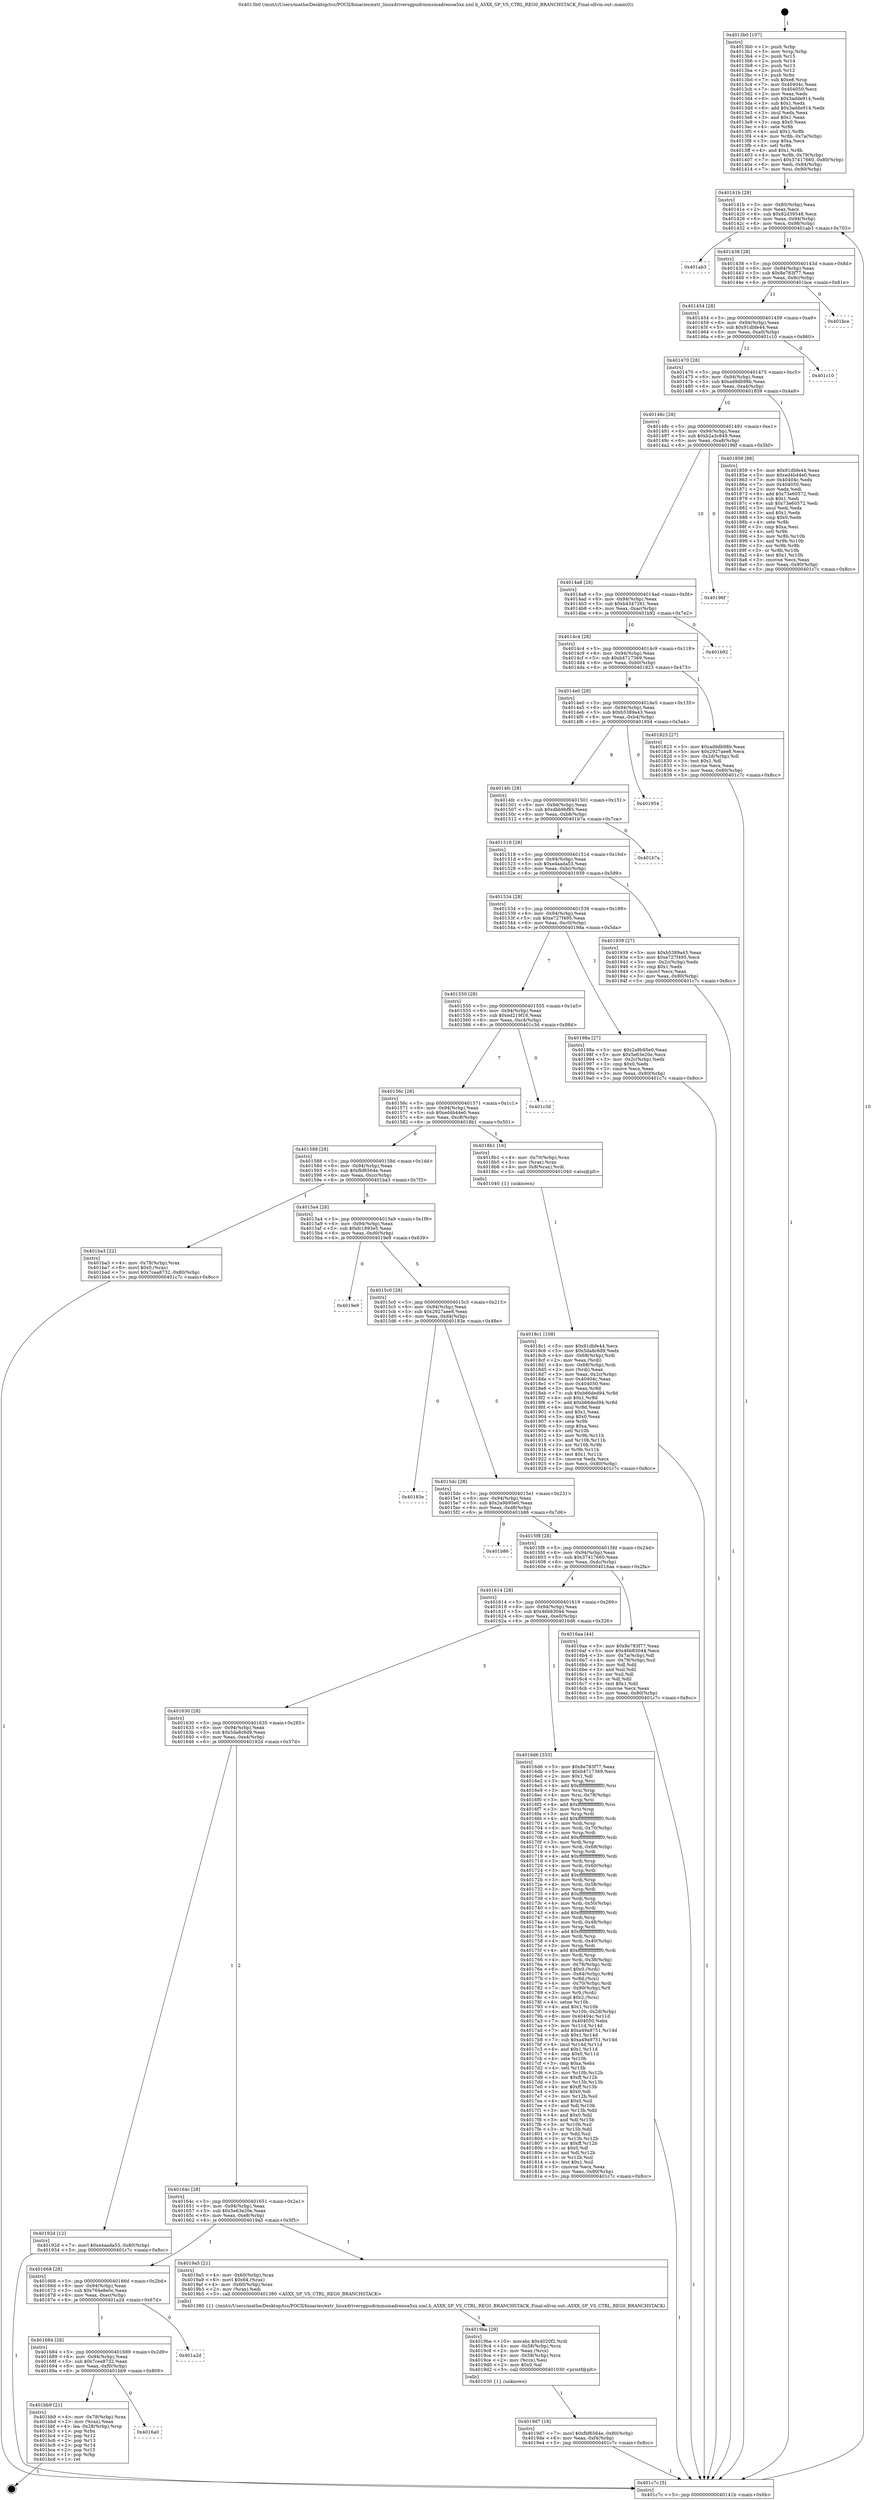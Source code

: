 digraph "0x4013b0" {
  label = "0x4013b0 (/mnt/c/Users/mathe/Desktop/tcc/POCII/binaries/extr_linuxdriversgpudrmmsmadrenoa5xx.xml.h_A5XX_SP_VS_CTRL_REG0_BRANCHSTACK_Final-ollvm.out::main(0))"
  labelloc = "t"
  node[shape=record]

  Entry [label="",width=0.3,height=0.3,shape=circle,fillcolor=black,style=filled]
  "0x40141b" [label="{
     0x40141b [29]\l
     | [instrs]\l
     &nbsp;&nbsp;0x40141b \<+3\>: mov -0x80(%rbp),%eax\l
     &nbsp;&nbsp;0x40141e \<+2\>: mov %eax,%ecx\l
     &nbsp;&nbsp;0x401420 \<+6\>: sub $0x82d39548,%ecx\l
     &nbsp;&nbsp;0x401426 \<+6\>: mov %eax,-0x94(%rbp)\l
     &nbsp;&nbsp;0x40142c \<+6\>: mov %ecx,-0x98(%rbp)\l
     &nbsp;&nbsp;0x401432 \<+6\>: je 0000000000401ab3 \<main+0x703\>\l
  }"]
  "0x401ab3" [label="{
     0x401ab3\l
  }", style=dashed]
  "0x401438" [label="{
     0x401438 [28]\l
     | [instrs]\l
     &nbsp;&nbsp;0x401438 \<+5\>: jmp 000000000040143d \<main+0x8d\>\l
     &nbsp;&nbsp;0x40143d \<+6\>: mov -0x94(%rbp),%eax\l
     &nbsp;&nbsp;0x401443 \<+5\>: sub $0x8e783f77,%eax\l
     &nbsp;&nbsp;0x401448 \<+6\>: mov %eax,-0x9c(%rbp)\l
     &nbsp;&nbsp;0x40144e \<+6\>: je 0000000000401bce \<main+0x81e\>\l
  }"]
  Exit [label="",width=0.3,height=0.3,shape=circle,fillcolor=black,style=filled,peripheries=2]
  "0x401bce" [label="{
     0x401bce\l
  }", style=dashed]
  "0x401454" [label="{
     0x401454 [28]\l
     | [instrs]\l
     &nbsp;&nbsp;0x401454 \<+5\>: jmp 0000000000401459 \<main+0xa9\>\l
     &nbsp;&nbsp;0x401459 \<+6\>: mov -0x94(%rbp),%eax\l
     &nbsp;&nbsp;0x40145f \<+5\>: sub $0x91dbfe44,%eax\l
     &nbsp;&nbsp;0x401464 \<+6\>: mov %eax,-0xa0(%rbp)\l
     &nbsp;&nbsp;0x40146a \<+6\>: je 0000000000401c10 \<main+0x860\>\l
  }"]
  "0x4016a0" [label="{
     0x4016a0\l
  }", style=dashed]
  "0x401c10" [label="{
     0x401c10\l
  }", style=dashed]
  "0x401470" [label="{
     0x401470 [28]\l
     | [instrs]\l
     &nbsp;&nbsp;0x401470 \<+5\>: jmp 0000000000401475 \<main+0xc5\>\l
     &nbsp;&nbsp;0x401475 \<+6\>: mov -0x94(%rbp),%eax\l
     &nbsp;&nbsp;0x40147b \<+5\>: sub $0xad9db98b,%eax\l
     &nbsp;&nbsp;0x401480 \<+6\>: mov %eax,-0xa4(%rbp)\l
     &nbsp;&nbsp;0x401486 \<+6\>: je 0000000000401859 \<main+0x4a9\>\l
  }"]
  "0x401bb9" [label="{
     0x401bb9 [21]\l
     | [instrs]\l
     &nbsp;&nbsp;0x401bb9 \<+4\>: mov -0x78(%rbp),%rax\l
     &nbsp;&nbsp;0x401bbd \<+2\>: mov (%rax),%eax\l
     &nbsp;&nbsp;0x401bbf \<+4\>: lea -0x28(%rbp),%rsp\l
     &nbsp;&nbsp;0x401bc3 \<+1\>: pop %rbx\l
     &nbsp;&nbsp;0x401bc4 \<+2\>: pop %r12\l
     &nbsp;&nbsp;0x401bc6 \<+2\>: pop %r13\l
     &nbsp;&nbsp;0x401bc8 \<+2\>: pop %r14\l
     &nbsp;&nbsp;0x401bca \<+2\>: pop %r15\l
     &nbsp;&nbsp;0x401bcc \<+1\>: pop %rbp\l
     &nbsp;&nbsp;0x401bcd \<+1\>: ret\l
  }"]
  "0x401859" [label="{
     0x401859 [88]\l
     | [instrs]\l
     &nbsp;&nbsp;0x401859 \<+5\>: mov $0x91dbfe44,%eax\l
     &nbsp;&nbsp;0x40185e \<+5\>: mov $0xed4b44e0,%ecx\l
     &nbsp;&nbsp;0x401863 \<+7\>: mov 0x40404c,%edx\l
     &nbsp;&nbsp;0x40186a \<+7\>: mov 0x404050,%esi\l
     &nbsp;&nbsp;0x401871 \<+2\>: mov %edx,%edi\l
     &nbsp;&nbsp;0x401873 \<+6\>: add $0x73e60572,%edi\l
     &nbsp;&nbsp;0x401879 \<+3\>: sub $0x1,%edi\l
     &nbsp;&nbsp;0x40187c \<+6\>: sub $0x73e60572,%edi\l
     &nbsp;&nbsp;0x401882 \<+3\>: imul %edi,%edx\l
     &nbsp;&nbsp;0x401885 \<+3\>: and $0x1,%edx\l
     &nbsp;&nbsp;0x401888 \<+3\>: cmp $0x0,%edx\l
     &nbsp;&nbsp;0x40188b \<+4\>: sete %r8b\l
     &nbsp;&nbsp;0x40188f \<+3\>: cmp $0xa,%esi\l
     &nbsp;&nbsp;0x401892 \<+4\>: setl %r9b\l
     &nbsp;&nbsp;0x401896 \<+3\>: mov %r8b,%r10b\l
     &nbsp;&nbsp;0x401899 \<+3\>: and %r9b,%r10b\l
     &nbsp;&nbsp;0x40189c \<+3\>: xor %r9b,%r8b\l
     &nbsp;&nbsp;0x40189f \<+3\>: or %r8b,%r10b\l
     &nbsp;&nbsp;0x4018a2 \<+4\>: test $0x1,%r10b\l
     &nbsp;&nbsp;0x4018a6 \<+3\>: cmovne %ecx,%eax\l
     &nbsp;&nbsp;0x4018a9 \<+3\>: mov %eax,-0x80(%rbp)\l
     &nbsp;&nbsp;0x4018ac \<+5\>: jmp 0000000000401c7c \<main+0x8cc\>\l
  }"]
  "0x40148c" [label="{
     0x40148c [28]\l
     | [instrs]\l
     &nbsp;&nbsp;0x40148c \<+5\>: jmp 0000000000401491 \<main+0xe1\>\l
     &nbsp;&nbsp;0x401491 \<+6\>: mov -0x94(%rbp),%eax\l
     &nbsp;&nbsp;0x401497 \<+5\>: sub $0xb2a3c849,%eax\l
     &nbsp;&nbsp;0x40149c \<+6\>: mov %eax,-0xa8(%rbp)\l
     &nbsp;&nbsp;0x4014a2 \<+6\>: je 000000000040196f \<main+0x5bf\>\l
  }"]
  "0x401684" [label="{
     0x401684 [28]\l
     | [instrs]\l
     &nbsp;&nbsp;0x401684 \<+5\>: jmp 0000000000401689 \<main+0x2d9\>\l
     &nbsp;&nbsp;0x401689 \<+6\>: mov -0x94(%rbp),%eax\l
     &nbsp;&nbsp;0x40168f \<+5\>: sub $0x7cea8732,%eax\l
     &nbsp;&nbsp;0x401694 \<+6\>: mov %eax,-0xf0(%rbp)\l
     &nbsp;&nbsp;0x40169a \<+6\>: je 0000000000401bb9 \<main+0x809\>\l
  }"]
  "0x40196f" [label="{
     0x40196f\l
  }", style=dashed]
  "0x4014a8" [label="{
     0x4014a8 [28]\l
     | [instrs]\l
     &nbsp;&nbsp;0x4014a8 \<+5\>: jmp 00000000004014ad \<main+0xfd\>\l
     &nbsp;&nbsp;0x4014ad \<+6\>: mov -0x94(%rbp),%eax\l
     &nbsp;&nbsp;0x4014b3 \<+5\>: sub $0xb4347261,%eax\l
     &nbsp;&nbsp;0x4014b8 \<+6\>: mov %eax,-0xac(%rbp)\l
     &nbsp;&nbsp;0x4014be \<+6\>: je 0000000000401b92 \<main+0x7e2\>\l
  }"]
  "0x401a2d" [label="{
     0x401a2d\l
  }", style=dashed]
  "0x401b92" [label="{
     0x401b92\l
  }", style=dashed]
  "0x4014c4" [label="{
     0x4014c4 [28]\l
     | [instrs]\l
     &nbsp;&nbsp;0x4014c4 \<+5\>: jmp 00000000004014c9 \<main+0x119\>\l
     &nbsp;&nbsp;0x4014c9 \<+6\>: mov -0x94(%rbp),%eax\l
     &nbsp;&nbsp;0x4014cf \<+5\>: sub $0xb4717369,%eax\l
     &nbsp;&nbsp;0x4014d4 \<+6\>: mov %eax,-0xb0(%rbp)\l
     &nbsp;&nbsp;0x4014da \<+6\>: je 0000000000401823 \<main+0x473\>\l
  }"]
  "0x4019d7" [label="{
     0x4019d7 [18]\l
     | [instrs]\l
     &nbsp;&nbsp;0x4019d7 \<+7\>: movl $0xfbf6564e,-0x80(%rbp)\l
     &nbsp;&nbsp;0x4019de \<+6\>: mov %eax,-0xf4(%rbp)\l
     &nbsp;&nbsp;0x4019e4 \<+5\>: jmp 0000000000401c7c \<main+0x8cc\>\l
  }"]
  "0x401823" [label="{
     0x401823 [27]\l
     | [instrs]\l
     &nbsp;&nbsp;0x401823 \<+5\>: mov $0xad9db98b,%eax\l
     &nbsp;&nbsp;0x401828 \<+5\>: mov $0x2927aee8,%ecx\l
     &nbsp;&nbsp;0x40182d \<+3\>: mov -0x2d(%rbp),%dl\l
     &nbsp;&nbsp;0x401830 \<+3\>: test $0x1,%dl\l
     &nbsp;&nbsp;0x401833 \<+3\>: cmovne %ecx,%eax\l
     &nbsp;&nbsp;0x401836 \<+3\>: mov %eax,-0x80(%rbp)\l
     &nbsp;&nbsp;0x401839 \<+5\>: jmp 0000000000401c7c \<main+0x8cc\>\l
  }"]
  "0x4014e0" [label="{
     0x4014e0 [28]\l
     | [instrs]\l
     &nbsp;&nbsp;0x4014e0 \<+5\>: jmp 00000000004014e5 \<main+0x135\>\l
     &nbsp;&nbsp;0x4014e5 \<+6\>: mov -0x94(%rbp),%eax\l
     &nbsp;&nbsp;0x4014eb \<+5\>: sub $0xb5389a43,%eax\l
     &nbsp;&nbsp;0x4014f0 \<+6\>: mov %eax,-0xb4(%rbp)\l
     &nbsp;&nbsp;0x4014f6 \<+6\>: je 0000000000401954 \<main+0x5a4\>\l
  }"]
  "0x4019ba" [label="{
     0x4019ba [29]\l
     | [instrs]\l
     &nbsp;&nbsp;0x4019ba \<+10\>: movabs $0x4020f2,%rdi\l
     &nbsp;&nbsp;0x4019c4 \<+4\>: mov -0x58(%rbp),%rcx\l
     &nbsp;&nbsp;0x4019c8 \<+2\>: mov %eax,(%rcx)\l
     &nbsp;&nbsp;0x4019ca \<+4\>: mov -0x58(%rbp),%rcx\l
     &nbsp;&nbsp;0x4019ce \<+2\>: mov (%rcx),%esi\l
     &nbsp;&nbsp;0x4019d0 \<+2\>: mov $0x0,%al\l
     &nbsp;&nbsp;0x4019d2 \<+5\>: call 0000000000401030 \<printf@plt\>\l
     | [calls]\l
     &nbsp;&nbsp;0x401030 \{1\} (unknown)\l
  }"]
  "0x401954" [label="{
     0x401954\l
  }", style=dashed]
  "0x4014fc" [label="{
     0x4014fc [28]\l
     | [instrs]\l
     &nbsp;&nbsp;0x4014fc \<+5\>: jmp 0000000000401501 \<main+0x151\>\l
     &nbsp;&nbsp;0x401501 \<+6\>: mov -0x94(%rbp),%eax\l
     &nbsp;&nbsp;0x401507 \<+5\>: sub $0xdbb9bf85,%eax\l
     &nbsp;&nbsp;0x40150c \<+6\>: mov %eax,-0xb8(%rbp)\l
     &nbsp;&nbsp;0x401512 \<+6\>: je 0000000000401b7a \<main+0x7ca\>\l
  }"]
  "0x401668" [label="{
     0x401668 [28]\l
     | [instrs]\l
     &nbsp;&nbsp;0x401668 \<+5\>: jmp 000000000040166d \<main+0x2bd\>\l
     &nbsp;&nbsp;0x40166d \<+6\>: mov -0x94(%rbp),%eax\l
     &nbsp;&nbsp;0x401673 \<+5\>: sub $0x764e8e0c,%eax\l
     &nbsp;&nbsp;0x401678 \<+6\>: mov %eax,-0xec(%rbp)\l
     &nbsp;&nbsp;0x40167e \<+6\>: je 0000000000401a2d \<main+0x67d\>\l
  }"]
  "0x401b7a" [label="{
     0x401b7a\l
  }", style=dashed]
  "0x401518" [label="{
     0x401518 [28]\l
     | [instrs]\l
     &nbsp;&nbsp;0x401518 \<+5\>: jmp 000000000040151d \<main+0x16d\>\l
     &nbsp;&nbsp;0x40151d \<+6\>: mov -0x94(%rbp),%eax\l
     &nbsp;&nbsp;0x401523 \<+5\>: sub $0xe4aada53,%eax\l
     &nbsp;&nbsp;0x401528 \<+6\>: mov %eax,-0xbc(%rbp)\l
     &nbsp;&nbsp;0x40152e \<+6\>: je 0000000000401939 \<main+0x589\>\l
  }"]
  "0x4019a5" [label="{
     0x4019a5 [21]\l
     | [instrs]\l
     &nbsp;&nbsp;0x4019a5 \<+4\>: mov -0x60(%rbp),%rax\l
     &nbsp;&nbsp;0x4019a9 \<+6\>: movl $0x64,(%rax)\l
     &nbsp;&nbsp;0x4019af \<+4\>: mov -0x60(%rbp),%rax\l
     &nbsp;&nbsp;0x4019b3 \<+2\>: mov (%rax),%edi\l
     &nbsp;&nbsp;0x4019b5 \<+5\>: call 0000000000401380 \<A5XX_SP_VS_CTRL_REG0_BRANCHSTACK\>\l
     | [calls]\l
     &nbsp;&nbsp;0x401380 \{1\} (/mnt/c/Users/mathe/Desktop/tcc/POCII/binaries/extr_linuxdriversgpudrmmsmadrenoa5xx.xml.h_A5XX_SP_VS_CTRL_REG0_BRANCHSTACK_Final-ollvm.out::A5XX_SP_VS_CTRL_REG0_BRANCHSTACK)\l
  }"]
  "0x401939" [label="{
     0x401939 [27]\l
     | [instrs]\l
     &nbsp;&nbsp;0x401939 \<+5\>: mov $0xb5389a43,%eax\l
     &nbsp;&nbsp;0x40193e \<+5\>: mov $0xe727f495,%ecx\l
     &nbsp;&nbsp;0x401943 \<+3\>: mov -0x2c(%rbp),%edx\l
     &nbsp;&nbsp;0x401946 \<+3\>: cmp $0x1,%edx\l
     &nbsp;&nbsp;0x401949 \<+3\>: cmovl %ecx,%eax\l
     &nbsp;&nbsp;0x40194c \<+3\>: mov %eax,-0x80(%rbp)\l
     &nbsp;&nbsp;0x40194f \<+5\>: jmp 0000000000401c7c \<main+0x8cc\>\l
  }"]
  "0x401534" [label="{
     0x401534 [28]\l
     | [instrs]\l
     &nbsp;&nbsp;0x401534 \<+5\>: jmp 0000000000401539 \<main+0x189\>\l
     &nbsp;&nbsp;0x401539 \<+6\>: mov -0x94(%rbp),%eax\l
     &nbsp;&nbsp;0x40153f \<+5\>: sub $0xe727f495,%eax\l
     &nbsp;&nbsp;0x401544 \<+6\>: mov %eax,-0xc0(%rbp)\l
     &nbsp;&nbsp;0x40154a \<+6\>: je 000000000040198a \<main+0x5da\>\l
  }"]
  "0x40164c" [label="{
     0x40164c [28]\l
     | [instrs]\l
     &nbsp;&nbsp;0x40164c \<+5\>: jmp 0000000000401651 \<main+0x2a1\>\l
     &nbsp;&nbsp;0x401651 \<+6\>: mov -0x94(%rbp),%eax\l
     &nbsp;&nbsp;0x401657 \<+5\>: sub $0x5e63e20e,%eax\l
     &nbsp;&nbsp;0x40165c \<+6\>: mov %eax,-0xe8(%rbp)\l
     &nbsp;&nbsp;0x401662 \<+6\>: je 00000000004019a5 \<main+0x5f5\>\l
  }"]
  "0x40198a" [label="{
     0x40198a [27]\l
     | [instrs]\l
     &nbsp;&nbsp;0x40198a \<+5\>: mov $0x2a9b95e0,%eax\l
     &nbsp;&nbsp;0x40198f \<+5\>: mov $0x5e63e20e,%ecx\l
     &nbsp;&nbsp;0x401994 \<+3\>: mov -0x2c(%rbp),%edx\l
     &nbsp;&nbsp;0x401997 \<+3\>: cmp $0x0,%edx\l
     &nbsp;&nbsp;0x40199a \<+3\>: cmove %ecx,%eax\l
     &nbsp;&nbsp;0x40199d \<+3\>: mov %eax,-0x80(%rbp)\l
     &nbsp;&nbsp;0x4019a0 \<+5\>: jmp 0000000000401c7c \<main+0x8cc\>\l
  }"]
  "0x401550" [label="{
     0x401550 [28]\l
     | [instrs]\l
     &nbsp;&nbsp;0x401550 \<+5\>: jmp 0000000000401555 \<main+0x1a5\>\l
     &nbsp;&nbsp;0x401555 \<+6\>: mov -0x94(%rbp),%eax\l
     &nbsp;&nbsp;0x40155b \<+5\>: sub $0xed219f16,%eax\l
     &nbsp;&nbsp;0x401560 \<+6\>: mov %eax,-0xc4(%rbp)\l
     &nbsp;&nbsp;0x401566 \<+6\>: je 0000000000401c3d \<main+0x88d\>\l
  }"]
  "0x40192d" [label="{
     0x40192d [12]\l
     | [instrs]\l
     &nbsp;&nbsp;0x40192d \<+7\>: movl $0xe4aada53,-0x80(%rbp)\l
     &nbsp;&nbsp;0x401934 \<+5\>: jmp 0000000000401c7c \<main+0x8cc\>\l
  }"]
  "0x401c3d" [label="{
     0x401c3d\l
  }", style=dashed]
  "0x40156c" [label="{
     0x40156c [28]\l
     | [instrs]\l
     &nbsp;&nbsp;0x40156c \<+5\>: jmp 0000000000401571 \<main+0x1c1\>\l
     &nbsp;&nbsp;0x401571 \<+6\>: mov -0x94(%rbp),%eax\l
     &nbsp;&nbsp;0x401577 \<+5\>: sub $0xed4b44e0,%eax\l
     &nbsp;&nbsp;0x40157c \<+6\>: mov %eax,-0xc8(%rbp)\l
     &nbsp;&nbsp;0x401582 \<+6\>: je 00000000004018b1 \<main+0x501\>\l
  }"]
  "0x4018c1" [label="{
     0x4018c1 [108]\l
     | [instrs]\l
     &nbsp;&nbsp;0x4018c1 \<+5\>: mov $0x91dbfe44,%ecx\l
     &nbsp;&nbsp;0x4018c6 \<+5\>: mov $0x5da8c6d9,%edx\l
     &nbsp;&nbsp;0x4018cb \<+4\>: mov -0x68(%rbp),%rdi\l
     &nbsp;&nbsp;0x4018cf \<+2\>: mov %eax,(%rdi)\l
     &nbsp;&nbsp;0x4018d1 \<+4\>: mov -0x68(%rbp),%rdi\l
     &nbsp;&nbsp;0x4018d5 \<+2\>: mov (%rdi),%eax\l
     &nbsp;&nbsp;0x4018d7 \<+3\>: mov %eax,-0x2c(%rbp)\l
     &nbsp;&nbsp;0x4018da \<+7\>: mov 0x40404c,%eax\l
     &nbsp;&nbsp;0x4018e1 \<+7\>: mov 0x404050,%esi\l
     &nbsp;&nbsp;0x4018e8 \<+3\>: mov %eax,%r8d\l
     &nbsp;&nbsp;0x4018eb \<+7\>: sub $0xb66ded94,%r8d\l
     &nbsp;&nbsp;0x4018f2 \<+4\>: sub $0x1,%r8d\l
     &nbsp;&nbsp;0x4018f6 \<+7\>: add $0xb66ded94,%r8d\l
     &nbsp;&nbsp;0x4018fd \<+4\>: imul %r8d,%eax\l
     &nbsp;&nbsp;0x401901 \<+3\>: and $0x1,%eax\l
     &nbsp;&nbsp;0x401904 \<+3\>: cmp $0x0,%eax\l
     &nbsp;&nbsp;0x401907 \<+4\>: sete %r9b\l
     &nbsp;&nbsp;0x40190b \<+3\>: cmp $0xa,%esi\l
     &nbsp;&nbsp;0x40190e \<+4\>: setl %r10b\l
     &nbsp;&nbsp;0x401912 \<+3\>: mov %r9b,%r11b\l
     &nbsp;&nbsp;0x401915 \<+3\>: and %r10b,%r11b\l
     &nbsp;&nbsp;0x401918 \<+3\>: xor %r10b,%r9b\l
     &nbsp;&nbsp;0x40191b \<+3\>: or %r9b,%r11b\l
     &nbsp;&nbsp;0x40191e \<+4\>: test $0x1,%r11b\l
     &nbsp;&nbsp;0x401922 \<+3\>: cmovne %edx,%ecx\l
     &nbsp;&nbsp;0x401925 \<+3\>: mov %ecx,-0x80(%rbp)\l
     &nbsp;&nbsp;0x401928 \<+5\>: jmp 0000000000401c7c \<main+0x8cc\>\l
  }"]
  "0x4018b1" [label="{
     0x4018b1 [16]\l
     | [instrs]\l
     &nbsp;&nbsp;0x4018b1 \<+4\>: mov -0x70(%rbp),%rax\l
     &nbsp;&nbsp;0x4018b5 \<+3\>: mov (%rax),%rax\l
     &nbsp;&nbsp;0x4018b8 \<+4\>: mov 0x8(%rax),%rdi\l
     &nbsp;&nbsp;0x4018bc \<+5\>: call 0000000000401040 \<atoi@plt\>\l
     | [calls]\l
     &nbsp;&nbsp;0x401040 \{1\} (unknown)\l
  }"]
  "0x401588" [label="{
     0x401588 [28]\l
     | [instrs]\l
     &nbsp;&nbsp;0x401588 \<+5\>: jmp 000000000040158d \<main+0x1dd\>\l
     &nbsp;&nbsp;0x40158d \<+6\>: mov -0x94(%rbp),%eax\l
     &nbsp;&nbsp;0x401593 \<+5\>: sub $0xfbf6564e,%eax\l
     &nbsp;&nbsp;0x401598 \<+6\>: mov %eax,-0xcc(%rbp)\l
     &nbsp;&nbsp;0x40159e \<+6\>: je 0000000000401ba3 \<main+0x7f3\>\l
  }"]
  "0x401630" [label="{
     0x401630 [28]\l
     | [instrs]\l
     &nbsp;&nbsp;0x401630 \<+5\>: jmp 0000000000401635 \<main+0x285\>\l
     &nbsp;&nbsp;0x401635 \<+6\>: mov -0x94(%rbp),%eax\l
     &nbsp;&nbsp;0x40163b \<+5\>: sub $0x5da8c6d9,%eax\l
     &nbsp;&nbsp;0x401640 \<+6\>: mov %eax,-0xe4(%rbp)\l
     &nbsp;&nbsp;0x401646 \<+6\>: je 000000000040192d \<main+0x57d\>\l
  }"]
  "0x401ba3" [label="{
     0x401ba3 [22]\l
     | [instrs]\l
     &nbsp;&nbsp;0x401ba3 \<+4\>: mov -0x78(%rbp),%rax\l
     &nbsp;&nbsp;0x401ba7 \<+6\>: movl $0x0,(%rax)\l
     &nbsp;&nbsp;0x401bad \<+7\>: movl $0x7cea8732,-0x80(%rbp)\l
     &nbsp;&nbsp;0x401bb4 \<+5\>: jmp 0000000000401c7c \<main+0x8cc\>\l
  }"]
  "0x4015a4" [label="{
     0x4015a4 [28]\l
     | [instrs]\l
     &nbsp;&nbsp;0x4015a4 \<+5\>: jmp 00000000004015a9 \<main+0x1f9\>\l
     &nbsp;&nbsp;0x4015a9 \<+6\>: mov -0x94(%rbp),%eax\l
     &nbsp;&nbsp;0x4015af \<+5\>: sub $0xfc1893e5,%eax\l
     &nbsp;&nbsp;0x4015b4 \<+6\>: mov %eax,-0xd0(%rbp)\l
     &nbsp;&nbsp;0x4015ba \<+6\>: je 00000000004019e9 \<main+0x639\>\l
  }"]
  "0x4016d6" [label="{
     0x4016d6 [333]\l
     | [instrs]\l
     &nbsp;&nbsp;0x4016d6 \<+5\>: mov $0x8e783f77,%eax\l
     &nbsp;&nbsp;0x4016db \<+5\>: mov $0xb4717369,%ecx\l
     &nbsp;&nbsp;0x4016e0 \<+2\>: mov $0x1,%dl\l
     &nbsp;&nbsp;0x4016e2 \<+3\>: mov %rsp,%rsi\l
     &nbsp;&nbsp;0x4016e5 \<+4\>: add $0xfffffffffffffff0,%rsi\l
     &nbsp;&nbsp;0x4016e9 \<+3\>: mov %rsi,%rsp\l
     &nbsp;&nbsp;0x4016ec \<+4\>: mov %rsi,-0x78(%rbp)\l
     &nbsp;&nbsp;0x4016f0 \<+3\>: mov %rsp,%rsi\l
     &nbsp;&nbsp;0x4016f3 \<+4\>: add $0xfffffffffffffff0,%rsi\l
     &nbsp;&nbsp;0x4016f7 \<+3\>: mov %rsi,%rsp\l
     &nbsp;&nbsp;0x4016fa \<+3\>: mov %rsp,%rdi\l
     &nbsp;&nbsp;0x4016fd \<+4\>: add $0xfffffffffffffff0,%rdi\l
     &nbsp;&nbsp;0x401701 \<+3\>: mov %rdi,%rsp\l
     &nbsp;&nbsp;0x401704 \<+4\>: mov %rdi,-0x70(%rbp)\l
     &nbsp;&nbsp;0x401708 \<+3\>: mov %rsp,%rdi\l
     &nbsp;&nbsp;0x40170b \<+4\>: add $0xfffffffffffffff0,%rdi\l
     &nbsp;&nbsp;0x40170f \<+3\>: mov %rdi,%rsp\l
     &nbsp;&nbsp;0x401712 \<+4\>: mov %rdi,-0x68(%rbp)\l
     &nbsp;&nbsp;0x401716 \<+3\>: mov %rsp,%rdi\l
     &nbsp;&nbsp;0x401719 \<+4\>: add $0xfffffffffffffff0,%rdi\l
     &nbsp;&nbsp;0x40171d \<+3\>: mov %rdi,%rsp\l
     &nbsp;&nbsp;0x401720 \<+4\>: mov %rdi,-0x60(%rbp)\l
     &nbsp;&nbsp;0x401724 \<+3\>: mov %rsp,%rdi\l
     &nbsp;&nbsp;0x401727 \<+4\>: add $0xfffffffffffffff0,%rdi\l
     &nbsp;&nbsp;0x40172b \<+3\>: mov %rdi,%rsp\l
     &nbsp;&nbsp;0x40172e \<+4\>: mov %rdi,-0x58(%rbp)\l
     &nbsp;&nbsp;0x401732 \<+3\>: mov %rsp,%rdi\l
     &nbsp;&nbsp;0x401735 \<+4\>: add $0xfffffffffffffff0,%rdi\l
     &nbsp;&nbsp;0x401739 \<+3\>: mov %rdi,%rsp\l
     &nbsp;&nbsp;0x40173c \<+4\>: mov %rdi,-0x50(%rbp)\l
     &nbsp;&nbsp;0x401740 \<+3\>: mov %rsp,%rdi\l
     &nbsp;&nbsp;0x401743 \<+4\>: add $0xfffffffffffffff0,%rdi\l
     &nbsp;&nbsp;0x401747 \<+3\>: mov %rdi,%rsp\l
     &nbsp;&nbsp;0x40174a \<+4\>: mov %rdi,-0x48(%rbp)\l
     &nbsp;&nbsp;0x40174e \<+3\>: mov %rsp,%rdi\l
     &nbsp;&nbsp;0x401751 \<+4\>: add $0xfffffffffffffff0,%rdi\l
     &nbsp;&nbsp;0x401755 \<+3\>: mov %rdi,%rsp\l
     &nbsp;&nbsp;0x401758 \<+4\>: mov %rdi,-0x40(%rbp)\l
     &nbsp;&nbsp;0x40175c \<+3\>: mov %rsp,%rdi\l
     &nbsp;&nbsp;0x40175f \<+4\>: add $0xfffffffffffffff0,%rdi\l
     &nbsp;&nbsp;0x401763 \<+3\>: mov %rdi,%rsp\l
     &nbsp;&nbsp;0x401766 \<+4\>: mov %rdi,-0x38(%rbp)\l
     &nbsp;&nbsp;0x40176a \<+4\>: mov -0x78(%rbp),%rdi\l
     &nbsp;&nbsp;0x40176e \<+6\>: movl $0x0,(%rdi)\l
     &nbsp;&nbsp;0x401774 \<+7\>: mov -0x84(%rbp),%r8d\l
     &nbsp;&nbsp;0x40177b \<+3\>: mov %r8d,(%rsi)\l
     &nbsp;&nbsp;0x40177e \<+4\>: mov -0x70(%rbp),%rdi\l
     &nbsp;&nbsp;0x401782 \<+7\>: mov -0x90(%rbp),%r9\l
     &nbsp;&nbsp;0x401789 \<+3\>: mov %r9,(%rdi)\l
     &nbsp;&nbsp;0x40178c \<+3\>: cmpl $0x2,(%rsi)\l
     &nbsp;&nbsp;0x40178f \<+4\>: setne %r10b\l
     &nbsp;&nbsp;0x401793 \<+4\>: and $0x1,%r10b\l
     &nbsp;&nbsp;0x401797 \<+4\>: mov %r10b,-0x2d(%rbp)\l
     &nbsp;&nbsp;0x40179b \<+8\>: mov 0x40404c,%r11d\l
     &nbsp;&nbsp;0x4017a3 \<+7\>: mov 0x404050,%ebx\l
     &nbsp;&nbsp;0x4017aa \<+3\>: mov %r11d,%r14d\l
     &nbsp;&nbsp;0x4017ad \<+7\>: add $0xa49a9751,%r14d\l
     &nbsp;&nbsp;0x4017b4 \<+4\>: sub $0x1,%r14d\l
     &nbsp;&nbsp;0x4017b8 \<+7\>: sub $0xa49a9751,%r14d\l
     &nbsp;&nbsp;0x4017bf \<+4\>: imul %r14d,%r11d\l
     &nbsp;&nbsp;0x4017c3 \<+4\>: and $0x1,%r11d\l
     &nbsp;&nbsp;0x4017c7 \<+4\>: cmp $0x0,%r11d\l
     &nbsp;&nbsp;0x4017cb \<+4\>: sete %r10b\l
     &nbsp;&nbsp;0x4017cf \<+3\>: cmp $0xa,%ebx\l
     &nbsp;&nbsp;0x4017d2 \<+4\>: setl %r15b\l
     &nbsp;&nbsp;0x4017d6 \<+3\>: mov %r10b,%r12b\l
     &nbsp;&nbsp;0x4017d9 \<+4\>: xor $0xff,%r12b\l
     &nbsp;&nbsp;0x4017dd \<+3\>: mov %r15b,%r13b\l
     &nbsp;&nbsp;0x4017e0 \<+4\>: xor $0xff,%r13b\l
     &nbsp;&nbsp;0x4017e4 \<+3\>: xor $0x0,%dl\l
     &nbsp;&nbsp;0x4017e7 \<+3\>: mov %r12b,%sil\l
     &nbsp;&nbsp;0x4017ea \<+4\>: and $0x0,%sil\l
     &nbsp;&nbsp;0x4017ee \<+3\>: and %dl,%r10b\l
     &nbsp;&nbsp;0x4017f1 \<+3\>: mov %r13b,%dil\l
     &nbsp;&nbsp;0x4017f4 \<+4\>: and $0x0,%dil\l
     &nbsp;&nbsp;0x4017f8 \<+3\>: and %dl,%r15b\l
     &nbsp;&nbsp;0x4017fb \<+3\>: or %r10b,%sil\l
     &nbsp;&nbsp;0x4017fe \<+3\>: or %r15b,%dil\l
     &nbsp;&nbsp;0x401801 \<+3\>: xor %dil,%sil\l
     &nbsp;&nbsp;0x401804 \<+3\>: or %r13b,%r12b\l
     &nbsp;&nbsp;0x401807 \<+4\>: xor $0xff,%r12b\l
     &nbsp;&nbsp;0x40180b \<+3\>: or $0x0,%dl\l
     &nbsp;&nbsp;0x40180e \<+3\>: and %dl,%r12b\l
     &nbsp;&nbsp;0x401811 \<+3\>: or %r12b,%sil\l
     &nbsp;&nbsp;0x401814 \<+4\>: test $0x1,%sil\l
     &nbsp;&nbsp;0x401818 \<+3\>: cmovne %ecx,%eax\l
     &nbsp;&nbsp;0x40181b \<+3\>: mov %eax,-0x80(%rbp)\l
     &nbsp;&nbsp;0x40181e \<+5\>: jmp 0000000000401c7c \<main+0x8cc\>\l
  }"]
  "0x4019e9" [label="{
     0x4019e9\l
  }", style=dashed]
  "0x4015c0" [label="{
     0x4015c0 [28]\l
     | [instrs]\l
     &nbsp;&nbsp;0x4015c0 \<+5\>: jmp 00000000004015c5 \<main+0x215\>\l
     &nbsp;&nbsp;0x4015c5 \<+6\>: mov -0x94(%rbp),%eax\l
     &nbsp;&nbsp;0x4015cb \<+5\>: sub $0x2927aee8,%eax\l
     &nbsp;&nbsp;0x4015d0 \<+6\>: mov %eax,-0xd4(%rbp)\l
     &nbsp;&nbsp;0x4015d6 \<+6\>: je 000000000040183e \<main+0x48e\>\l
  }"]
  "0x4013b0" [label="{
     0x4013b0 [107]\l
     | [instrs]\l
     &nbsp;&nbsp;0x4013b0 \<+1\>: push %rbp\l
     &nbsp;&nbsp;0x4013b1 \<+3\>: mov %rsp,%rbp\l
     &nbsp;&nbsp;0x4013b4 \<+2\>: push %r15\l
     &nbsp;&nbsp;0x4013b6 \<+2\>: push %r14\l
     &nbsp;&nbsp;0x4013b8 \<+2\>: push %r13\l
     &nbsp;&nbsp;0x4013ba \<+2\>: push %r12\l
     &nbsp;&nbsp;0x4013bc \<+1\>: push %rbx\l
     &nbsp;&nbsp;0x4013bd \<+7\>: sub $0xe8,%rsp\l
     &nbsp;&nbsp;0x4013c4 \<+7\>: mov 0x40404c,%eax\l
     &nbsp;&nbsp;0x4013cb \<+7\>: mov 0x404050,%ecx\l
     &nbsp;&nbsp;0x4013d2 \<+2\>: mov %eax,%edx\l
     &nbsp;&nbsp;0x4013d4 \<+6\>: sub $0x3adde914,%edx\l
     &nbsp;&nbsp;0x4013da \<+3\>: sub $0x1,%edx\l
     &nbsp;&nbsp;0x4013dd \<+6\>: add $0x3adde914,%edx\l
     &nbsp;&nbsp;0x4013e3 \<+3\>: imul %edx,%eax\l
     &nbsp;&nbsp;0x4013e6 \<+3\>: and $0x1,%eax\l
     &nbsp;&nbsp;0x4013e9 \<+3\>: cmp $0x0,%eax\l
     &nbsp;&nbsp;0x4013ec \<+4\>: sete %r8b\l
     &nbsp;&nbsp;0x4013f0 \<+4\>: and $0x1,%r8b\l
     &nbsp;&nbsp;0x4013f4 \<+4\>: mov %r8b,-0x7a(%rbp)\l
     &nbsp;&nbsp;0x4013f8 \<+3\>: cmp $0xa,%ecx\l
     &nbsp;&nbsp;0x4013fb \<+4\>: setl %r8b\l
     &nbsp;&nbsp;0x4013ff \<+4\>: and $0x1,%r8b\l
     &nbsp;&nbsp;0x401403 \<+4\>: mov %r8b,-0x79(%rbp)\l
     &nbsp;&nbsp;0x401407 \<+7\>: movl $0x37417660,-0x80(%rbp)\l
     &nbsp;&nbsp;0x40140e \<+6\>: mov %edi,-0x84(%rbp)\l
     &nbsp;&nbsp;0x401414 \<+7\>: mov %rsi,-0x90(%rbp)\l
  }"]
  "0x40183e" [label="{
     0x40183e\l
  }", style=dashed]
  "0x4015dc" [label="{
     0x4015dc [28]\l
     | [instrs]\l
     &nbsp;&nbsp;0x4015dc \<+5\>: jmp 00000000004015e1 \<main+0x231\>\l
     &nbsp;&nbsp;0x4015e1 \<+6\>: mov -0x94(%rbp),%eax\l
     &nbsp;&nbsp;0x4015e7 \<+5\>: sub $0x2a9b95e0,%eax\l
     &nbsp;&nbsp;0x4015ec \<+6\>: mov %eax,-0xd8(%rbp)\l
     &nbsp;&nbsp;0x4015f2 \<+6\>: je 0000000000401b86 \<main+0x7d6\>\l
  }"]
  "0x401c7c" [label="{
     0x401c7c [5]\l
     | [instrs]\l
     &nbsp;&nbsp;0x401c7c \<+5\>: jmp 000000000040141b \<main+0x6b\>\l
  }"]
  "0x401b86" [label="{
     0x401b86\l
  }", style=dashed]
  "0x4015f8" [label="{
     0x4015f8 [28]\l
     | [instrs]\l
     &nbsp;&nbsp;0x4015f8 \<+5\>: jmp 00000000004015fd \<main+0x24d\>\l
     &nbsp;&nbsp;0x4015fd \<+6\>: mov -0x94(%rbp),%eax\l
     &nbsp;&nbsp;0x401603 \<+5\>: sub $0x37417660,%eax\l
     &nbsp;&nbsp;0x401608 \<+6\>: mov %eax,-0xdc(%rbp)\l
     &nbsp;&nbsp;0x40160e \<+6\>: je 00000000004016aa \<main+0x2fa\>\l
  }"]
  "0x401614" [label="{
     0x401614 [28]\l
     | [instrs]\l
     &nbsp;&nbsp;0x401614 \<+5\>: jmp 0000000000401619 \<main+0x269\>\l
     &nbsp;&nbsp;0x401619 \<+6\>: mov -0x94(%rbp),%eax\l
     &nbsp;&nbsp;0x40161f \<+5\>: sub $0x46b83044,%eax\l
     &nbsp;&nbsp;0x401624 \<+6\>: mov %eax,-0xe0(%rbp)\l
     &nbsp;&nbsp;0x40162a \<+6\>: je 00000000004016d6 \<main+0x326\>\l
  }"]
  "0x4016aa" [label="{
     0x4016aa [44]\l
     | [instrs]\l
     &nbsp;&nbsp;0x4016aa \<+5\>: mov $0x8e783f77,%eax\l
     &nbsp;&nbsp;0x4016af \<+5\>: mov $0x46b83044,%ecx\l
     &nbsp;&nbsp;0x4016b4 \<+3\>: mov -0x7a(%rbp),%dl\l
     &nbsp;&nbsp;0x4016b7 \<+4\>: mov -0x79(%rbp),%sil\l
     &nbsp;&nbsp;0x4016bb \<+3\>: mov %dl,%dil\l
     &nbsp;&nbsp;0x4016be \<+3\>: and %sil,%dil\l
     &nbsp;&nbsp;0x4016c1 \<+3\>: xor %sil,%dl\l
     &nbsp;&nbsp;0x4016c4 \<+3\>: or %dl,%dil\l
     &nbsp;&nbsp;0x4016c7 \<+4\>: test $0x1,%dil\l
     &nbsp;&nbsp;0x4016cb \<+3\>: cmovne %ecx,%eax\l
     &nbsp;&nbsp;0x4016ce \<+3\>: mov %eax,-0x80(%rbp)\l
     &nbsp;&nbsp;0x4016d1 \<+5\>: jmp 0000000000401c7c \<main+0x8cc\>\l
  }"]
  Entry -> "0x4013b0" [label=" 1"]
  "0x40141b" -> "0x401ab3" [label=" 0"]
  "0x40141b" -> "0x401438" [label=" 11"]
  "0x401bb9" -> Exit [label=" 1"]
  "0x401438" -> "0x401bce" [label=" 0"]
  "0x401438" -> "0x401454" [label=" 11"]
  "0x401684" -> "0x4016a0" [label=" 0"]
  "0x401454" -> "0x401c10" [label=" 0"]
  "0x401454" -> "0x401470" [label=" 11"]
  "0x401684" -> "0x401bb9" [label=" 1"]
  "0x401470" -> "0x401859" [label=" 1"]
  "0x401470" -> "0x40148c" [label=" 10"]
  "0x401668" -> "0x401684" [label=" 1"]
  "0x40148c" -> "0x40196f" [label=" 0"]
  "0x40148c" -> "0x4014a8" [label=" 10"]
  "0x401668" -> "0x401a2d" [label=" 0"]
  "0x4014a8" -> "0x401b92" [label=" 0"]
  "0x4014a8" -> "0x4014c4" [label=" 10"]
  "0x401ba3" -> "0x401c7c" [label=" 1"]
  "0x4014c4" -> "0x401823" [label=" 1"]
  "0x4014c4" -> "0x4014e0" [label=" 9"]
  "0x4019d7" -> "0x401c7c" [label=" 1"]
  "0x4014e0" -> "0x401954" [label=" 0"]
  "0x4014e0" -> "0x4014fc" [label=" 9"]
  "0x4019ba" -> "0x4019d7" [label=" 1"]
  "0x4014fc" -> "0x401b7a" [label=" 0"]
  "0x4014fc" -> "0x401518" [label=" 9"]
  "0x4019a5" -> "0x4019ba" [label=" 1"]
  "0x401518" -> "0x401939" [label=" 1"]
  "0x401518" -> "0x401534" [label=" 8"]
  "0x40164c" -> "0x401668" [label=" 1"]
  "0x401534" -> "0x40198a" [label=" 1"]
  "0x401534" -> "0x401550" [label=" 7"]
  "0x40164c" -> "0x4019a5" [label=" 1"]
  "0x401550" -> "0x401c3d" [label=" 0"]
  "0x401550" -> "0x40156c" [label=" 7"]
  "0x40198a" -> "0x401c7c" [label=" 1"]
  "0x40156c" -> "0x4018b1" [label=" 1"]
  "0x40156c" -> "0x401588" [label=" 6"]
  "0x40192d" -> "0x401c7c" [label=" 1"]
  "0x401588" -> "0x401ba3" [label=" 1"]
  "0x401588" -> "0x4015a4" [label=" 5"]
  "0x401630" -> "0x40192d" [label=" 1"]
  "0x4015a4" -> "0x4019e9" [label=" 0"]
  "0x4015a4" -> "0x4015c0" [label=" 5"]
  "0x401939" -> "0x401c7c" [label=" 1"]
  "0x4015c0" -> "0x40183e" [label=" 0"]
  "0x4015c0" -> "0x4015dc" [label=" 5"]
  "0x4018b1" -> "0x4018c1" [label=" 1"]
  "0x4015dc" -> "0x401b86" [label=" 0"]
  "0x4015dc" -> "0x4015f8" [label=" 5"]
  "0x401859" -> "0x401c7c" [label=" 1"]
  "0x4015f8" -> "0x4016aa" [label=" 1"]
  "0x4015f8" -> "0x401614" [label=" 4"]
  "0x4016aa" -> "0x401c7c" [label=" 1"]
  "0x4013b0" -> "0x40141b" [label=" 1"]
  "0x401c7c" -> "0x40141b" [label=" 10"]
  "0x4018c1" -> "0x401c7c" [label=" 1"]
  "0x401614" -> "0x4016d6" [label=" 1"]
  "0x401614" -> "0x401630" [label=" 3"]
  "0x401630" -> "0x40164c" [label=" 2"]
  "0x4016d6" -> "0x401c7c" [label=" 1"]
  "0x401823" -> "0x401c7c" [label=" 1"]
}
